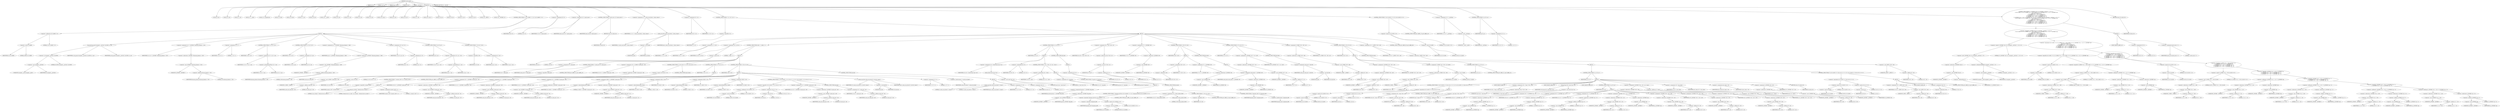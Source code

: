 digraph cache_insert {  
"1000126" [label = "(METHOD,cache_insert)" ]
"1000127" [label = "(PARAM,int a1)" ]
"1000128" [label = "(PARAM,void *cp)" ]
"1000129" [label = "(PARAM,time_t time1)" ]
"1000130" [label = "(PARAM,int a4)" ]
"1000131" [label = "(PARAM,__int16 a5)" ]
"1000132" [label = "(BLOCK,,)" ]
"1000133" [label = "(LOCAL,v9: int)" ]
"1000134" [label = "(LOCAL,v10: int)" ]
"1000135" [label = "(LOCAL,v11: int)" ]
"1000136" [label = "(LOCAL,v12: __int16)" ]
"1000137" [label = "(LOCAL,v14: unsigned int)" ]
"1000138" [label = "(LOCAL,v15: bool)" ]
"1000139" [label = "(LOCAL,v16: bool)" ]
"1000140" [label = "(LOCAL,v17: int)" ]
"1000141" [label = "(LOCAL,v18: int)" ]
"1000142" [label = "(LOCAL,v19: __int16)" ]
"1000143" [label = "(LOCAL,v20: int)" ]
"1000144" [label = "(LOCAL,v21: int)" ]
"1000145" [label = "(LOCAL,v22: int)" ]
"1000146" [label = "(LOCAL,v23: int)" ]
"1000147" [label = "(LOCAL,v24: size_t)" ]
"1000148" [label = "(LOCAL,v25: int)" ]
"1000149" [label = "(LOCAL,v26: int *)" ]
"1000150" [label = "(LOCAL,v27: int)" ]
"1000151" [label = "(LOCAL,v28: char *)" ]
"1000152" [label = "(LOCAL,v29: int)" ]
"1000153" [label = "(LOCAL,v30: int)" ]
"1000154" [label = "(LOCAL,v31: int)" ]
"1000155" [label = "(LOCAL,v32: int)" ]
"1000156" [label = "(LOCAL,v33: _BYTE *)" ]
"1000157" [label = "(LOCAL,v34: _DWORD [ 4 ])" ]
"1000158" [label = "(CONTROL_STRUCTURE,if ( (a5 & 0x980) != 0 ),if ( (a5 & 0x980) != 0 ))" ]
"1000159" [label = "(<operator>.notEquals,(a5 & 0x980) != 0)" ]
"1000160" [label = "(<operator>.and,a5 & 0x980)" ]
"1000161" [label = "(IDENTIFIER,a5,a5 & 0x980)" ]
"1000162" [label = "(LITERAL,0x980,a5 & 0x980)" ]
"1000163" [label = "(LITERAL,0,(a5 & 0x980) != 0)" ]
"1000164" [label = "(BLOCK,,)" ]
"1000165" [label = "(log_query,log_query((unsigned __int16)a5 | 0x10000, a1, cp))" ]
"1000166" [label = "(<operator>.or,(unsigned __int16)a5 | 0x10000)" ]
"1000167" [label = "(<operator>.cast,(unsigned __int16)a5)" ]
"1000168" [label = "(UNKNOWN,unsigned __int16,unsigned __int16)" ]
"1000169" [label = "(IDENTIFIER,a5,(unsigned __int16)a5)" ]
"1000170" [label = "(LITERAL,0x10000,(unsigned __int16)a5 | 0x10000)" ]
"1000171" [label = "(IDENTIFIER,a1,log_query((unsigned __int16)a5 | 0x10000, a1, cp))" ]
"1000172" [label = "(IDENTIFIER,cp,log_query((unsigned __int16)a5 | 0x10000, a1, cp))" ]
"1000173" [label = "(<operator>.assignment,v14 = *(_DWORD *)(dnsmasq_daemon + 252))" ]
"1000174" [label = "(IDENTIFIER,v14,v14 = *(_DWORD *)(dnsmasq_daemon + 252))" ]
"1000175" [label = "(<operator>.indirection,*(_DWORD *)(dnsmasq_daemon + 252))" ]
"1000176" [label = "(<operator>.cast,(_DWORD *)(dnsmasq_daemon + 252))" ]
"1000177" [label = "(UNKNOWN,_DWORD *,_DWORD *)" ]
"1000178" [label = "(<operator>.addition,dnsmasq_daemon + 252)" ]
"1000179" [label = "(IDENTIFIER,dnsmasq_daemon,dnsmasq_daemon + 252)" ]
"1000180" [label = "(LITERAL,252,dnsmasq_daemon + 252)" ]
"1000181" [label = "(<operator>.assignment,v15 = 1)" ]
"1000182" [label = "(IDENTIFIER,v15,v15 = 1)" ]
"1000183" [label = "(LITERAL,1,v15 = 1)" ]
"1000184" [label = "(CONTROL_STRUCTURE,if ( v14 ),if ( v14 ))" ]
"1000185" [label = "(IDENTIFIER,v14,if ( v14 ))" ]
"1000186" [label = "(<operator>.assignment,v15 = v14 >= a4)" ]
"1000187" [label = "(IDENTIFIER,v15,v15 = v14 >= a4)" ]
"1000188" [label = "(<operator>.greaterEqualsThan,v14 >= a4)" ]
"1000189" [label = "(IDENTIFIER,v14,v14 >= a4)" ]
"1000190" [label = "(IDENTIFIER,a4,v14 >= a4)" ]
"1000191" [label = "(CONTROL_STRUCTURE,if ( v15 ),if ( v15 ))" ]
"1000192" [label = "(IDENTIFIER,v15,if ( v15 ))" ]
"1000193" [label = "(<operator>.assignment,v14 = a4)" ]
"1000194" [label = "(IDENTIFIER,v14,v14 = a4)" ]
"1000195" [label = "(IDENTIFIER,a4,v14 = a4)" ]
"1000196" [label = "(<operator>.assignment,a4 = *(_DWORD *)(dnsmasq_daemon + 248))" ]
"1000197" [label = "(IDENTIFIER,a4,a4 = *(_DWORD *)(dnsmasq_daemon + 248))" ]
"1000198" [label = "(<operator>.indirection,*(_DWORD *)(dnsmasq_daemon + 248))" ]
"1000199" [label = "(<operator>.cast,(_DWORD *)(dnsmasq_daemon + 248))" ]
"1000200" [label = "(UNKNOWN,_DWORD *,_DWORD *)" ]
"1000201" [label = "(<operator>.addition,dnsmasq_daemon + 248)" ]
"1000202" [label = "(IDENTIFIER,dnsmasq_daemon,dnsmasq_daemon + 248)" ]
"1000203" [label = "(LITERAL,248,dnsmasq_daemon + 248)" ]
"1000204" [label = "(<operator>.assignment,v16 = a4 != 0)" ]
"1000205" [label = "(IDENTIFIER,v16,v16 = a4 != 0)" ]
"1000206" [label = "(<operator>.notEquals,a4 != 0)" ]
"1000207" [label = "(IDENTIFIER,a4,a4 != 0)" ]
"1000208" [label = "(LITERAL,0,a4 != 0)" ]
"1000209" [label = "(CONTROL_STRUCTURE,if ( a4 ),if ( a4 ))" ]
"1000210" [label = "(IDENTIFIER,a4,if ( a4 ))" ]
"1000211" [label = "(<operator>.assignment,v16 = a4 > v14)" ]
"1000212" [label = "(IDENTIFIER,v16,v16 = a4 > v14)" ]
"1000213" [label = "(<operator>.greaterThan,a4 > v14)" ]
"1000214" [label = "(IDENTIFIER,a4,a4 > v14)" ]
"1000215" [label = "(IDENTIFIER,v14,a4 > v14)" ]
"1000216" [label = "(CONTROL_STRUCTURE,if ( !v16 ),if ( !v16 ))" ]
"1000217" [label = "(<operator>.logicalNot,!v16)" ]
"1000218" [label = "(IDENTIFIER,v16,!v16)" ]
"1000219" [label = "(<operator>.assignment,a4 = v14)" ]
"1000220" [label = "(IDENTIFIER,a4,a4 = v14)" ]
"1000221" [label = "(IDENTIFIER,v14,a4 = v14)" ]
"1000222" [label = "(<operator>.assignment,v9 = 0)" ]
"1000223" [label = "(IDENTIFIER,v9,v9 = 0)" ]
"1000224" [label = "(LITERAL,0,v9 = 0)" ]
"1000225" [label = "(<operator>.assignment,v10 = insert_error)" ]
"1000226" [label = "(IDENTIFIER,v10,v10 = insert_error)" ]
"1000227" [label = "(IDENTIFIER,insert_error,v10 = insert_error)" ]
"1000228" [label = "(CONTROL_STRUCTURE,if ( insert_error ),if ( insert_error ))" ]
"1000229" [label = "(IDENTIFIER,insert_error,if ( insert_error ))" ]
"1000230" [label = "(RETURN,return v9;,return v9;)" ]
"1000231" [label = "(IDENTIFIER,v9,return v9;)" ]
"1000232" [label = "(<operator>.assignment,v11 = cache_scan_free(a1, (int)cp, time1))" ]
"1000233" [label = "(IDENTIFIER,v11,v11 = cache_scan_free(a1, (int)cp, time1))" ]
"1000234" [label = "(cache_scan_free,cache_scan_free(a1, (int)cp, time1))" ]
"1000235" [label = "(IDENTIFIER,a1,cache_scan_free(a1, (int)cp, time1))" ]
"1000236" [label = "(<operator>.cast,(int)cp)" ]
"1000237" [label = "(UNKNOWN,int,int)" ]
"1000238" [label = "(IDENTIFIER,cp,(int)cp)" ]
"1000239" [label = "(IDENTIFIER,time1,cache_scan_free(a1, (int)cp, time1))" ]
"1000240" [label = "(<operator>.assignment,v9 = v11)" ]
"1000241" [label = "(IDENTIFIER,v9,v9 = v11)" ]
"1000242" [label = "(IDENTIFIER,v11,v9 = v11)" ]
"1000243" [label = "(CONTROL_STRUCTURE,if ( !v11 ),if ( !v11 ))" ]
"1000244" [label = "(<operator>.logicalNot,!v11)" ]
"1000245" [label = "(IDENTIFIER,v11,!v11)" ]
"1000246" [label = "(BLOCK,,)" ]
"1000247" [label = "(<operator>.assignment,v17 = v10)" ]
"1000248" [label = "(IDENTIFIER,v17,v17 = v10)" ]
"1000249" [label = "(IDENTIFIER,v10,v17 = v10)" ]
"1000250" [label = "(<operator>.assignment,v18 = a5 & 4)" ]
"1000251" [label = "(IDENTIFIER,v18,v18 = a5 & 4)" ]
"1000252" [label = "(<operator>.and,a5 & 4)" ]
"1000253" [label = "(IDENTIFIER,a5,a5 & 4)" ]
"1000254" [label = "(LITERAL,4,a5 & 4)" ]
"1000255" [label = "(CONTROL_STRUCTURE,while ( 1 ),while ( 1 ))" ]
"1000256" [label = "(LITERAL,1,while ( 1 ))" ]
"1000257" [label = "(BLOCK,,)" ]
"1000258" [label = "(<operator>.assignment,v9 = cache_tail)" ]
"1000259" [label = "(IDENTIFIER,v9,v9 = cache_tail)" ]
"1000260" [label = "(IDENTIFIER,cache_tail,v9 = cache_tail)" ]
"1000261" [label = "(CONTROL_STRUCTURE,if ( !cache_tail ),if ( !cache_tail ))" ]
"1000262" [label = "(<operator>.logicalNot,!cache_tail)" ]
"1000263" [label = "(IDENTIFIER,cache_tail,!cache_tail)" ]
"1000264" [label = "(CONTROL_STRUCTURE,goto LABEL_16;,goto LABEL_16;)" ]
"1000265" [label = "(<operator>.assignment,v19 = *(_WORD *)(cache_tail + 36))" ]
"1000266" [label = "(IDENTIFIER,v19,v19 = *(_WORD *)(cache_tail + 36))" ]
"1000267" [label = "(<operator>.indirection,*(_WORD *)(cache_tail + 36))" ]
"1000268" [label = "(<operator>.cast,(_WORD *)(cache_tail + 36))" ]
"1000269" [label = "(UNKNOWN,_WORD *,_WORD *)" ]
"1000270" [label = "(<operator>.addition,cache_tail + 36)" ]
"1000271" [label = "(IDENTIFIER,cache_tail,cache_tail + 36)" ]
"1000272" [label = "(LITERAL,36,cache_tail + 36)" ]
"1000273" [label = "(CONTROL_STRUCTURE,if ( (v19 & 0xC) == 0 ),if ( (v19 & 0xC) == 0 ))" ]
"1000274" [label = "(<operator>.equals,(v19 & 0xC) == 0)" ]
"1000275" [label = "(<operator>.and,v19 & 0xC)" ]
"1000276" [label = "(IDENTIFIER,v19,v19 & 0xC)" ]
"1000277" [label = "(LITERAL,0xC,v19 & 0xC)" ]
"1000278" [label = "(LITERAL,0,(v19 & 0xC) == 0)" ]
"1000279" [label = "(CONTROL_STRUCTURE,break;,break;)" ]
"1000280" [label = "(CONTROL_STRUCTURE,if ( v17 ),if ( v17 ))" ]
"1000281" [label = "(IDENTIFIER,v17,if ( v17 ))" ]
"1000282" [label = "(BLOCK,,)" ]
"1000283" [label = "(CONTROL_STRUCTURE,if ( !warned_12267 ),if ( !warned_12267 ))" ]
"1000284" [label = "(<operator>.logicalNot,!warned_12267)" ]
"1000285" [label = "(IDENTIFIER,warned_12267,!warned_12267)" ]
"1000286" [label = "(BLOCK,,)" ]
"1000287" [label = "(my_syslog,my_syslog(3, \"Internal error in cache.\"))" ]
"1000288" [label = "(LITERAL,3,my_syslog(3, \"Internal error in cache.\"))" ]
"1000289" [label = "(LITERAL,\"Internal error in cache.\",my_syslog(3, \"Internal error in cache.\"))" ]
"1000290" [label = "(<operator>.assignment,warned_12267 = 1)" ]
"1000291" [label = "(IDENTIFIER,warned_12267,warned_12267 = 1)" ]
"1000292" [label = "(LITERAL,1,warned_12267 = 1)" ]
"1000293" [label = "(CONTROL_STRUCTURE,goto LABEL_16;,goto LABEL_16;)" ]
"1000294" [label = "(CONTROL_STRUCTURE,if ( v18 ),if ( v18 ))" ]
"1000295" [label = "(IDENTIFIER,v18,if ( v18 ))" ]
"1000296" [label = "(BLOCK,,)" ]
"1000297" [label = "(<operator>.assignment,v20 = *(_DWORD *)(cache_tail + 16))" ]
"1000298" [label = "(IDENTIFIER,v20,v20 = *(_DWORD *)(cache_tail + 16))" ]
"1000299" [label = "(<operator>.indirection,*(_DWORD *)(cache_tail + 16))" ]
"1000300" [label = "(<operator>.cast,(_DWORD *)(cache_tail + 16))" ]
"1000301" [label = "(UNKNOWN,_DWORD *,_DWORD *)" ]
"1000302" [label = "(<operator>.addition,cache_tail + 16)" ]
"1000303" [label = "(IDENTIFIER,cache_tail,cache_tail + 16)" ]
"1000304" [label = "(LITERAL,16,cache_tail + 16)" ]
"1000305" [label = "(<operator>.assignment,v21 = *(_DWORD *)(cache_tail + 20))" ]
"1000306" [label = "(IDENTIFIER,v21,v21 = *(_DWORD *)(cache_tail + 20))" ]
"1000307" [label = "(<operator>.indirection,*(_DWORD *)(cache_tail + 20))" ]
"1000308" [label = "(<operator>.cast,(_DWORD *)(cache_tail + 20))" ]
"1000309" [label = "(UNKNOWN,_DWORD *,_DWORD *)" ]
"1000310" [label = "(<operator>.addition,cache_tail + 20)" ]
"1000311" [label = "(IDENTIFIER,cache_tail,cache_tail + 20)" ]
"1000312" [label = "(LITERAL,20,cache_tail + 20)" ]
"1000313" [label = "(<operator>.assignment,v22 = *(_DWORD *)(cache_tail + 24))" ]
"1000314" [label = "(IDENTIFIER,v22,v22 = *(_DWORD *)(cache_tail + 24))" ]
"1000315" [label = "(<operator>.indirection,*(_DWORD *)(cache_tail + 24))" ]
"1000316" [label = "(<operator>.cast,(_DWORD *)(cache_tail + 24))" ]
"1000317" [label = "(UNKNOWN,_DWORD *,_DWORD *)" ]
"1000318" [label = "(<operator>.addition,cache_tail + 24)" ]
"1000319" [label = "(IDENTIFIER,cache_tail,cache_tail + 24)" ]
"1000320" [label = "(LITERAL,24,cache_tail + 24)" ]
"1000321" [label = "(<operator>.assignment,v34[0] = *(_DWORD *)(cache_tail + 12))" ]
"1000322" [label = "(<operator>.indirectIndexAccess,v34[0])" ]
"1000323" [label = "(IDENTIFIER,v34,v34[0] = *(_DWORD *)(cache_tail + 12))" ]
"1000324" [label = "(LITERAL,0,v34[0] = *(_DWORD *)(cache_tail + 12))" ]
"1000325" [label = "(<operator>.indirection,*(_DWORD *)(cache_tail + 12))" ]
"1000326" [label = "(<operator>.cast,(_DWORD *)(cache_tail + 12))" ]
"1000327" [label = "(UNKNOWN,_DWORD *,_DWORD *)" ]
"1000328" [label = "(<operator>.addition,cache_tail + 12)" ]
"1000329" [label = "(IDENTIFIER,cache_tail,cache_tail + 12)" ]
"1000330" [label = "(LITERAL,12,cache_tail + 12)" ]
"1000331" [label = "(<operator>.assignment,v34[1] = v20)" ]
"1000332" [label = "(<operator>.indirectIndexAccess,v34[1])" ]
"1000333" [label = "(IDENTIFIER,v34,v34[1] = v20)" ]
"1000334" [label = "(LITERAL,1,v34[1] = v20)" ]
"1000335" [label = "(IDENTIFIER,v20,v34[1] = v20)" ]
"1000336" [label = "(<operator>.assignment,v34[2] = v21)" ]
"1000337" [label = "(<operator>.indirectIndexAccess,v34[2])" ]
"1000338" [label = "(IDENTIFIER,v34,v34[2] = v21)" ]
"1000339" [label = "(LITERAL,2,v34[2] = v21)" ]
"1000340" [label = "(IDENTIFIER,v21,v34[2] = v21)" ]
"1000341" [label = "(<operator>.assignment,v34[3] = v22)" ]
"1000342" [label = "(<operator>.indirectIndexAccess,v34[3])" ]
"1000343" [label = "(IDENTIFIER,v34,v34[3] = v22)" ]
"1000344" [label = "(LITERAL,3,v34[3] = v22)" ]
"1000345" [label = "(IDENTIFIER,v22,v34[3] = v22)" ]
"1000346" [label = "(CONTROL_STRUCTURE,if ( (v19 & 0x200) != 0 || (v19 & 2) != 0 ),if ( (v19 & 0x200) != 0 || (v19 & 2) != 0 ))" ]
"1000347" [label = "(<operator>.logicalOr,(v19 & 0x200) != 0 || (v19 & 2) != 0)" ]
"1000348" [label = "(<operator>.notEquals,(v19 & 0x200) != 0)" ]
"1000349" [label = "(<operator>.and,v19 & 0x200)" ]
"1000350" [label = "(IDENTIFIER,v19,v19 & 0x200)" ]
"1000351" [label = "(LITERAL,0x200,v19 & 0x200)" ]
"1000352" [label = "(LITERAL,0,(v19 & 0x200) != 0)" ]
"1000353" [label = "(<operator>.notEquals,(v19 & 2) != 0)" ]
"1000354" [label = "(<operator>.and,v19 & 2)" ]
"1000355" [label = "(IDENTIFIER,v19,v19 & 2)" ]
"1000356" [label = "(LITERAL,2,v19 & 2)" ]
"1000357" [label = "(LITERAL,0,(v19 & 2) != 0)" ]
"1000358" [label = "(<operator>.assignment,v23 = *(_DWORD *)(cache_tail + 40))" ]
"1000359" [label = "(IDENTIFIER,v23,v23 = *(_DWORD *)(cache_tail + 40))" ]
"1000360" [label = "(<operator>.indirection,*(_DWORD *)(cache_tail + 40))" ]
"1000361" [label = "(<operator>.cast,(_DWORD *)(cache_tail + 40))" ]
"1000362" [label = "(UNKNOWN,_DWORD *,_DWORD *)" ]
"1000363" [label = "(<operator>.addition,cache_tail + 40)" ]
"1000364" [label = "(IDENTIFIER,cache_tail,cache_tail + 40)" ]
"1000365" [label = "(LITERAL,40,cache_tail + 40)" ]
"1000366" [label = "(CONTROL_STRUCTURE,else,else)" ]
"1000367" [label = "(<operator>.assignment,v23 = cache_tail + 40)" ]
"1000368" [label = "(IDENTIFIER,v23,v23 = cache_tail + 40)" ]
"1000369" [label = "(<operator>.addition,cache_tail + 40)" ]
"1000370" [label = "(IDENTIFIER,cache_tail,cache_tail + 40)" ]
"1000371" [label = "(LITERAL,40,cache_tail + 40)" ]
"1000372" [label = "(cache_scan_free,cache_scan_free(v23, (int)v34, time1))" ]
"1000373" [label = "(IDENTIFIER,v23,cache_scan_free(v23, (int)v34, time1))" ]
"1000374" [label = "(<operator>.cast,(int)v34)" ]
"1000375" [label = "(UNKNOWN,int,int)" ]
"1000376" [label = "(IDENTIFIER,v34,(int)v34)" ]
"1000377" [label = "(IDENTIFIER,time1,cache_scan_free(v23, (int)v34, time1))" ]
"1000378" [label = "(<operator>.assignment,v17 = 1)" ]
"1000379" [label = "(IDENTIFIER,v17,v17 = 1)" ]
"1000380" [label = "(LITERAL,1,v17 = 1)" ]
"1000381" [label = "(<operator>.preIncrement,++cache_live_freed)" ]
"1000382" [label = "(IDENTIFIER,cache_live_freed,++cache_live_freed)" ]
"1000383" [label = "(CONTROL_STRUCTURE,else,else)" ]
"1000384" [label = "(BLOCK,,)" ]
"1000385" [label = "(cache_scan_free,cache_scan_free(0, 0, time1))" ]
"1000386" [label = "(LITERAL,0,cache_scan_free(0, 0, time1))" ]
"1000387" [label = "(LITERAL,0,cache_scan_free(0, 0, time1))" ]
"1000388" [label = "(IDENTIFIER,time1,cache_scan_free(0, 0, time1))" ]
"1000389" [label = "(<operator>.assignment,v17 = 0)" ]
"1000390" [label = "(IDENTIFIER,v17,v17 = 0)" ]
"1000391" [label = "(LITERAL,0,v17 = 0)" ]
"1000392" [label = "(<operator>.assignment,v18 = 1)" ]
"1000393" [label = "(IDENTIFIER,v18,v18 = 1)" ]
"1000394" [label = "(LITERAL,1,v18 = 1)" ]
"1000395" [label = "(CONTROL_STRUCTURE,if ( a1 ),if ( a1 ))" ]
"1000396" [label = "(IDENTIFIER,a1,if ( a1 ))" ]
"1000397" [label = "(BLOCK,,)" ]
"1000398" [label = "(<operator>.assignment,v24 = strlen((const char *)a1))" ]
"1000399" [label = "(IDENTIFIER,v24,v24 = strlen((const char *)a1))" ]
"1000400" [label = "(strlen,strlen((const char *)a1))" ]
"1000401" [label = "(<operator>.cast,(const char *)a1)" ]
"1000402" [label = "(UNKNOWN,const char *,const char *)" ]
"1000403" [label = "(IDENTIFIER,a1,(const char *)a1)" ]
"1000404" [label = "(<operator>.assignment,v25 = 0)" ]
"1000405" [label = "(IDENTIFIER,v25,v25 = 0)" ]
"1000406" [label = "(LITERAL,0,v25 = 0)" ]
"1000407" [label = "(CONTROL_STRUCTURE,if ( v24 > 0x31 ),if ( v24 > 0x31 ))" ]
"1000408" [label = "(<operator>.greaterThan,v24 > 0x31)" ]
"1000409" [label = "(IDENTIFIER,v24,v24 > 0x31)" ]
"1000410" [label = "(LITERAL,0x31,v24 > 0x31)" ]
"1000411" [label = "(BLOCK,,)" ]
"1000412" [label = "(<operator>.assignment,v25 = big_free)" ]
"1000413" [label = "(IDENTIFIER,v25,v25 = big_free)" ]
"1000414" [label = "(IDENTIFIER,big_free,v25 = big_free)" ]
"1000415" [label = "(CONTROL_STRUCTURE,if ( big_free ),if ( big_free ))" ]
"1000416" [label = "(IDENTIFIER,big_free,if ( big_free ))" ]
"1000417" [label = "(BLOCK,,)" ]
"1000418" [label = "(<operator>.assignment,big_free = *(_DWORD *)big_free)" ]
"1000419" [label = "(IDENTIFIER,big_free,big_free = *(_DWORD *)big_free)" ]
"1000420" [label = "(<operator>.indirection,*(_DWORD *)big_free)" ]
"1000421" [label = "(<operator>.cast,(_DWORD *)big_free)" ]
"1000422" [label = "(UNKNOWN,_DWORD *,_DWORD *)" ]
"1000423" [label = "(IDENTIFIER,big_free,(_DWORD *)big_free)" ]
"1000424" [label = "(CONTROL_STRUCTURE,else,else)" ]
"1000425" [label = "(BLOCK,,)" ]
"1000426" [label = "(CONTROL_STRUCTURE,if ( !bignames_left && (a5 & 0x5000) == 0 ),if ( !bignames_left && (a5 & 0x5000) == 0 ))" ]
"1000427" [label = "(<operator>.logicalAnd,!bignames_left && (a5 & 0x5000) == 0)" ]
"1000428" [label = "(<operator>.logicalNot,!bignames_left)" ]
"1000429" [label = "(IDENTIFIER,bignames_left,!bignames_left)" ]
"1000430" [label = "(<operator>.equals,(a5 & 0x5000) == 0)" ]
"1000431" [label = "(<operator>.and,a5 & 0x5000)" ]
"1000432" [label = "(IDENTIFIER,a5,a5 & 0x5000)" ]
"1000433" [label = "(LITERAL,0x5000,a5 & 0x5000)" ]
"1000434" [label = "(LITERAL,0,(a5 & 0x5000) == 0)" ]
"1000435" [label = "(CONTROL_STRUCTURE,goto LABEL_16;,goto LABEL_16;)" ]
"1000436" [label = "(<operator>.assignment,v25 = whine_malloc(1028))" ]
"1000437" [label = "(IDENTIFIER,v25,v25 = whine_malloc(1028))" ]
"1000438" [label = "(whine_malloc,whine_malloc(1028))" ]
"1000439" [label = "(LITERAL,1028,whine_malloc(1028))" ]
"1000440" [label = "(CONTROL_STRUCTURE,if ( !v25 ),if ( !v25 ))" ]
"1000441" [label = "(<operator>.logicalNot,!v25)" ]
"1000442" [label = "(IDENTIFIER,v25,!v25)" ]
"1000443" [label = "(CONTROL_STRUCTURE,goto LABEL_16;,goto LABEL_16;)" ]
"1000444" [label = "(CONTROL_STRUCTURE,if ( bignames_left ),if ( bignames_left ))" ]
"1000445" [label = "(IDENTIFIER,bignames_left,if ( bignames_left ))" ]
"1000446" [label = "(<operator>.preDecrement,--bignames_left)" ]
"1000447" [label = "(IDENTIFIER,bignames_left,--bignames_left)" ]
"1000448" [label = "(CONTROL_STRUCTURE,else,else)" ]
"1000449" [label = "(BLOCK,,)" ]
"1000450" [label = "(<operator>.assignment,v25 = 0)" ]
"1000451" [label = "(IDENTIFIER,v25,v25 = 0)" ]
"1000452" [label = "(LITERAL,0,v25 = 0)" ]
"1000453" [label = "(<operator>.assignment,v26 = *(int **)(v9 + 4))" ]
"1000454" [label = "(IDENTIFIER,v26,v26 = *(int **)(v9 + 4))" ]
"1000455" [label = "(<operator>.indirection,*(int **)(v9 + 4))" ]
"1000456" [label = "(<operator>.cast,(int **)(v9 + 4))" ]
"1000457" [label = "(UNKNOWN,int **,int **)" ]
"1000458" [label = "(<operator>.addition,v9 + 4)" ]
"1000459" [label = "(IDENTIFIER,v9,v9 + 4)" ]
"1000460" [label = "(LITERAL,4,v9 + 4)" ]
"1000461" [label = "(<operator>.assignment,v27 = *(_DWORD *)v9)" ]
"1000462" [label = "(IDENTIFIER,v27,v27 = *(_DWORD *)v9)" ]
"1000463" [label = "(<operator>.indirection,*(_DWORD *)v9)" ]
"1000464" [label = "(<operator>.cast,(_DWORD *)v9)" ]
"1000465" [label = "(UNKNOWN,_DWORD *,_DWORD *)" ]
"1000466" [label = "(IDENTIFIER,v9,(_DWORD *)v9)" ]
"1000467" [label = "(CONTROL_STRUCTURE,if ( v26 ),if ( v26 ))" ]
"1000468" [label = "(IDENTIFIER,v26,if ( v26 ))" ]
"1000469" [label = "(BLOCK,,)" ]
"1000470" [label = "(<operator>.assignment,*v26 = v27)" ]
"1000471" [label = "(<operator>.indirection,*v26)" ]
"1000472" [label = "(IDENTIFIER,v26,*v26 = v27)" ]
"1000473" [label = "(IDENTIFIER,v27,*v26 = v27)" ]
"1000474" [label = "(<operator>.assignment,v27 = *(_DWORD *)v9)" ]
"1000475" [label = "(IDENTIFIER,v27,v27 = *(_DWORD *)v9)" ]
"1000476" [label = "(<operator>.indirection,*(_DWORD *)v9)" ]
"1000477" [label = "(<operator>.cast,(_DWORD *)v9)" ]
"1000478" [label = "(UNKNOWN,_DWORD *,_DWORD *)" ]
"1000479" [label = "(IDENTIFIER,v9,(_DWORD *)v9)" ]
"1000480" [label = "(CONTROL_STRUCTURE,else,else)" ]
"1000481" [label = "(BLOCK,,)" ]
"1000482" [label = "(<operator>.assignment,cache_head = *(_DWORD *)v9)" ]
"1000483" [label = "(IDENTIFIER,cache_head,cache_head = *(_DWORD *)v9)" ]
"1000484" [label = "(<operator>.indirection,*(_DWORD *)v9)" ]
"1000485" [label = "(<operator>.cast,(_DWORD *)v9)" ]
"1000486" [label = "(UNKNOWN,_DWORD *,_DWORD *)" ]
"1000487" [label = "(IDENTIFIER,v9,(_DWORD *)v9)" ]
"1000488" [label = "(CONTROL_STRUCTURE,if ( v27 ),if ( v27 ))" ]
"1000489" [label = "(IDENTIFIER,v27,if ( v27 ))" ]
"1000490" [label = "(<operator>.assignment,*(_DWORD *)(v27 + 4) = v26)" ]
"1000491" [label = "(<operator>.indirection,*(_DWORD *)(v27 + 4))" ]
"1000492" [label = "(<operator>.cast,(_DWORD *)(v27 + 4))" ]
"1000493" [label = "(UNKNOWN,_DWORD *,_DWORD *)" ]
"1000494" [label = "(<operator>.addition,v27 + 4)" ]
"1000495" [label = "(IDENTIFIER,v27,v27 + 4)" ]
"1000496" [label = "(LITERAL,4,v27 + 4)" ]
"1000497" [label = "(IDENTIFIER,v26,*(_DWORD *)(v27 + 4) = v26)" ]
"1000498" [label = "(CONTROL_STRUCTURE,else,else)" ]
"1000499" [label = "(<operator>.assignment,cache_tail = (int)v26)" ]
"1000500" [label = "(IDENTIFIER,cache_tail,cache_tail = (int)v26)" ]
"1000501" [label = "(<operator>.cast,(int)v26)" ]
"1000502" [label = "(UNKNOWN,int,int)" ]
"1000503" [label = "(IDENTIFIER,v26,(int)v26)" ]
"1000504" [label = "(<operator>.assignment,*(_WORD *)(v9 + 36) = a5)" ]
"1000505" [label = "(<operator>.indirection,*(_WORD *)(v9 + 36))" ]
"1000506" [label = "(<operator>.cast,(_WORD *)(v9 + 36))" ]
"1000507" [label = "(UNKNOWN,_WORD *,_WORD *)" ]
"1000508" [label = "(<operator>.addition,v9 + 36)" ]
"1000509" [label = "(IDENTIFIER,v9,v9 + 36)" ]
"1000510" [label = "(LITERAL,36,v9 + 36)" ]
"1000511" [label = "(IDENTIFIER,a5,*(_WORD *)(v9 + 36) = a5)" ]
"1000512" [label = "(CONTROL_STRUCTURE,if ( v25 ),if ( v25 ))" ]
"1000513" [label = "(IDENTIFIER,v25,if ( v25 ))" ]
"1000514" [label = "(BLOCK,,)" ]
"1000515" [label = "(<operator>.assignment,*(_DWORD *)(v9 + 40) = v25)" ]
"1000516" [label = "(<operator>.indirection,*(_DWORD *)(v9 + 40))" ]
"1000517" [label = "(<operator>.cast,(_DWORD *)(v9 + 40))" ]
"1000518" [label = "(UNKNOWN,_DWORD *,_DWORD *)" ]
"1000519" [label = "(<operator>.addition,v9 + 40)" ]
"1000520" [label = "(IDENTIFIER,v9,v9 + 40)" ]
"1000521" [label = "(LITERAL,40,v9 + 40)" ]
"1000522" [label = "(IDENTIFIER,v25,*(_DWORD *)(v9 + 40) = v25)" ]
"1000523" [label = "(<operator>.assignment,*(_WORD *)(v9 + 36) = a5 | 0x200)" ]
"1000524" [label = "(<operator>.indirection,*(_WORD *)(v9 + 36))" ]
"1000525" [label = "(<operator>.cast,(_WORD *)(v9 + 36))" ]
"1000526" [label = "(UNKNOWN,_WORD *,_WORD *)" ]
"1000527" [label = "(<operator>.addition,v9 + 36)" ]
"1000528" [label = "(IDENTIFIER,v9,v9 + 36)" ]
"1000529" [label = "(LITERAL,36,v9 + 36)" ]
"1000530" [label = "(<operator>.or,a5 | 0x200)" ]
"1000531" [label = "(IDENTIFIER,a5,a5 | 0x200)" ]
"1000532" [label = "(LITERAL,0x200,a5 | 0x200)" ]
"1000533" [label = "(CONTROL_STRUCTURE,if ( a1 ),if ( a1 ))" ]
"1000534" [label = "(IDENTIFIER,a1,if ( a1 ))" ]
"1000535" [label = "(CONTROL_STRUCTURE,goto LABEL_52;,goto LABEL_52;)" ]
"1000536" [label = "(CONTROL_STRUCTURE,else,else)" ]
"1000537" [label = "(BLOCK,,)" ]
"1000538" [label = "(CONTROL_STRUCTURE,if ( a1 ),if ( a1 ))" ]
"1000539" [label = "(IDENTIFIER,a1,if ( a1 ))" ]
"1000540" [label = "(BLOCK,,)" ]
"1000541" [label = "(CONTROL_STRUCTURE,if ( (a5 & 0x200) == 0 && (a5 & 2) == 0 ),if ( (a5 & 0x200) == 0 && (a5 & 2) == 0 ))" ]
"1000542" [label = "(<operator>.logicalAnd,(a5 & 0x200) == 0 && (a5 & 2) == 0)" ]
"1000543" [label = "(<operator>.equals,(a5 & 0x200) == 0)" ]
"1000544" [label = "(<operator>.and,a5 & 0x200)" ]
"1000545" [label = "(IDENTIFIER,a5,a5 & 0x200)" ]
"1000546" [label = "(LITERAL,0x200,a5 & 0x200)" ]
"1000547" [label = "(LITERAL,0,(a5 & 0x200) == 0)" ]
"1000548" [label = "(<operator>.equals,(a5 & 2) == 0)" ]
"1000549" [label = "(<operator>.and,a5 & 2)" ]
"1000550" [label = "(IDENTIFIER,a5,a5 & 2)" ]
"1000551" [label = "(LITERAL,2,a5 & 2)" ]
"1000552" [label = "(LITERAL,0,(a5 & 2) == 0)" ]
"1000553" [label = "(BLOCK,,)" ]
"1000554" [label = "(<operator>.assignment,v28 = (char *)(v9 + 40))" ]
"1000555" [label = "(IDENTIFIER,v28,v28 = (char *)(v9 + 40))" ]
"1000556" [label = "(<operator>.cast,(char *)(v9 + 40))" ]
"1000557" [label = "(UNKNOWN,char *,char *)" ]
"1000558" [label = "(<operator>.addition,v9 + 40)" ]
"1000559" [label = "(IDENTIFIER,v9,v9 + 40)" ]
"1000560" [label = "(LITERAL,40,v9 + 40)" ]
"1000561" [label = "(CONTROL_STRUCTURE,goto LABEL_53;,goto LABEL_53;)" ]
"1000562" [label = "(JUMP_TARGET,LABEL_52)" ]
"1000563" [label = "(<operator>.assignment,v28 = *(char **)(v9 + 40))" ]
"1000564" [label = "(IDENTIFIER,v28,v28 = *(char **)(v9 + 40))" ]
"1000565" [label = "(<operator>.indirection,*(char **)(v9 + 40))" ]
"1000566" [label = "(<operator>.cast,(char **)(v9 + 40))" ]
"1000567" [label = "(UNKNOWN,char **,char **)" ]
"1000568" [label = "(<operator>.addition,v9 + 40)" ]
"1000569" [label = "(IDENTIFIER,v9,v9 + 40)" ]
"1000570" [label = "(LITERAL,40,v9 + 40)" ]
"1000571" [label = "(JUMP_TARGET,LABEL_53)" ]
"1000572" [label = "(strcpy,strcpy(v28, (const char *)a1))" ]
"1000573" [label = "(IDENTIFIER,v28,strcpy(v28, (const char *)a1))" ]
"1000574" [label = "(<operator>.cast,(const char *)a1)" ]
"1000575" [label = "(UNKNOWN,const char *,const char *)" ]
"1000576" [label = "(IDENTIFIER,a1,(const char *)a1)" ]
"1000577" [label = "(JUMP_TARGET,LABEL_54)" ]
"1000578" [label = "(CONTROL_STRUCTURE,if ( cp ),if ( cp ))" ]
"1000579" [label = "(IDENTIFIER,cp,if ( cp ))" ]
"1000580" [label = "(BLOCK,,)" ]
"1000581" [label = "(<operator>.assignment,v29 = *((_DWORD *)cp + 1))" ]
"1000582" [label = "(IDENTIFIER,v29,v29 = *((_DWORD *)cp + 1))" ]
"1000583" [label = "(<operator>.indirection,*((_DWORD *)cp + 1))" ]
"1000584" [label = "(<operator>.addition,(_DWORD *)cp + 1)" ]
"1000585" [label = "(<operator>.cast,(_DWORD *)cp)" ]
"1000586" [label = "(UNKNOWN,_DWORD *,_DWORD *)" ]
"1000587" [label = "(IDENTIFIER,cp,(_DWORD *)cp)" ]
"1000588" [label = "(LITERAL,1,(_DWORD *)cp + 1)" ]
"1000589" [label = "(<operator>.assignment,v30 = *((_DWORD *)cp + 2))" ]
"1000590" [label = "(IDENTIFIER,v30,v30 = *((_DWORD *)cp + 2))" ]
"1000591" [label = "(<operator>.indirection,*((_DWORD *)cp + 2))" ]
"1000592" [label = "(<operator>.addition,(_DWORD *)cp + 2)" ]
"1000593" [label = "(<operator>.cast,(_DWORD *)cp)" ]
"1000594" [label = "(UNKNOWN,_DWORD *,_DWORD *)" ]
"1000595" [label = "(IDENTIFIER,cp,(_DWORD *)cp)" ]
"1000596" [label = "(LITERAL,2,(_DWORD *)cp + 2)" ]
"1000597" [label = "(<operator>.assignment,v31 = *((_DWORD *)cp + 3))" ]
"1000598" [label = "(IDENTIFIER,v31,v31 = *((_DWORD *)cp + 3))" ]
"1000599" [label = "(<operator>.indirection,*((_DWORD *)cp + 3))" ]
"1000600" [label = "(<operator>.addition,(_DWORD *)cp + 3)" ]
"1000601" [label = "(<operator>.cast,(_DWORD *)cp)" ]
"1000602" [label = "(UNKNOWN,_DWORD *,_DWORD *)" ]
"1000603" [label = "(IDENTIFIER,cp,(_DWORD *)cp)" ]
"1000604" [label = "(LITERAL,3,(_DWORD *)cp + 3)" ]
"1000605" [label = "(<operator>.assignment,*(_DWORD *)(v9 + 12) = *(_DWORD *)cp)" ]
"1000606" [label = "(<operator>.indirection,*(_DWORD *)(v9 + 12))" ]
"1000607" [label = "(<operator>.cast,(_DWORD *)(v9 + 12))" ]
"1000608" [label = "(UNKNOWN,_DWORD *,_DWORD *)" ]
"1000609" [label = "(<operator>.addition,v9 + 12)" ]
"1000610" [label = "(IDENTIFIER,v9,v9 + 12)" ]
"1000611" [label = "(LITERAL,12,v9 + 12)" ]
"1000612" [label = "(<operator>.indirection,*(_DWORD *)cp)" ]
"1000613" [label = "(<operator>.cast,(_DWORD *)cp)" ]
"1000614" [label = "(UNKNOWN,_DWORD *,_DWORD *)" ]
"1000615" [label = "(IDENTIFIER,cp,(_DWORD *)cp)" ]
"1000616" [label = "(<operator>.assignment,*(_DWORD *)(v9 + 16) = v29)" ]
"1000617" [label = "(<operator>.indirection,*(_DWORD *)(v9 + 16))" ]
"1000618" [label = "(<operator>.cast,(_DWORD *)(v9 + 16))" ]
"1000619" [label = "(UNKNOWN,_DWORD *,_DWORD *)" ]
"1000620" [label = "(<operator>.addition,v9 + 16)" ]
"1000621" [label = "(IDENTIFIER,v9,v9 + 16)" ]
"1000622" [label = "(LITERAL,16,v9 + 16)" ]
"1000623" [label = "(IDENTIFIER,v29,*(_DWORD *)(v9 + 16) = v29)" ]
"1000624" [label = "(<operator>.assignment,*(_DWORD *)(v9 + 20) = v30)" ]
"1000625" [label = "(<operator>.indirection,*(_DWORD *)(v9 + 20))" ]
"1000626" [label = "(<operator>.cast,(_DWORD *)(v9 + 20))" ]
"1000627" [label = "(UNKNOWN,_DWORD *,_DWORD *)" ]
"1000628" [label = "(<operator>.addition,v9 + 20)" ]
"1000629" [label = "(IDENTIFIER,v9,v9 + 20)" ]
"1000630" [label = "(LITERAL,20,v9 + 20)" ]
"1000631" [label = "(IDENTIFIER,v30,*(_DWORD *)(v9 + 20) = v30)" ]
"1000632" [label = "(<operator>.assignment,*(_DWORD *)(v9 + 24) = v31)" ]
"1000633" [label = "(<operator>.indirection,*(_DWORD *)(v9 + 24))" ]
"1000634" [label = "(<operator>.cast,(_DWORD *)(v9 + 24))" ]
"1000635" [label = "(UNKNOWN,_DWORD *,_DWORD *)" ]
"1000636" [label = "(<operator>.addition,v9 + 24)" ]
"1000637" [label = "(IDENTIFIER,v9,v9 + 24)" ]
"1000638" [label = "(LITERAL,24,v9 + 24)" ]
"1000639" [label = "(IDENTIFIER,v31,*(_DWORD *)(v9 + 24) = v31)" ]
"1000640" [label = "(<operator>.assignment,*(_DWORD *)(v9 + 28) = a4 + time1)" ]
"1000641" [label = "(<operator>.indirection,*(_DWORD *)(v9 + 28))" ]
"1000642" [label = "(<operator>.cast,(_DWORD *)(v9 + 28))" ]
"1000643" [label = "(UNKNOWN,_DWORD *,_DWORD *)" ]
"1000644" [label = "(<operator>.addition,v9 + 28)" ]
"1000645" [label = "(IDENTIFIER,v9,v9 + 28)" ]
"1000646" [label = "(LITERAL,28,v9 + 28)" ]
"1000647" [label = "(<operator>.addition,a4 + time1)" ]
"1000648" [label = "(IDENTIFIER,a4,a4 + time1)" ]
"1000649" [label = "(IDENTIFIER,time1,a4 + time1)" ]
"1000650" [label = "(<operator>.assignment,v32 = new_chain)" ]
"1000651" [label = "(IDENTIFIER,v32,v32 = new_chain)" ]
"1000652" [label = "(IDENTIFIER,new_chain,v32 = new_chain)" ]
"1000653" [label = "(<operator>.assignment,new_chain = v9)" ]
"1000654" [label = "(IDENTIFIER,new_chain,new_chain = v9)" ]
"1000655" [label = "(IDENTIFIER,v9,new_chain = v9)" ]
"1000656" [label = "(<operator>.assignment,*(_DWORD *)v9 = v32)" ]
"1000657" [label = "(<operator>.indirection,*(_DWORD *)v9)" ]
"1000658" [label = "(<operator>.cast,(_DWORD *)v9)" ]
"1000659" [label = "(UNKNOWN,_DWORD *,_DWORD *)" ]
"1000660" [label = "(IDENTIFIER,v9,(_DWORD *)v9)" ]
"1000661" [label = "(IDENTIFIER,v32,*(_DWORD *)v9 = v32)" ]
"1000662" [label = "(RETURN,return v9;,return v9;)" ]
"1000663" [label = "(IDENTIFIER,v9,return v9;)" ]
"1000664" [label = "(CONTROL_STRUCTURE,if ( (a5 & 0x200) == 0 && (a5 & 2) == 0 ),if ( (a5 & 0x200) == 0 && (a5 & 2) == 0 ))" ]
"1000665" [label = "(<operator>.logicalAnd,(a5 & 0x200) == 0 && (a5 & 2) == 0)" ]
"1000666" [label = "(<operator>.equals,(a5 & 0x200) == 0)" ]
"1000667" [label = "(<operator>.and,a5 & 0x200)" ]
"1000668" [label = "(IDENTIFIER,a5,a5 & 0x200)" ]
"1000669" [label = "(LITERAL,0x200,a5 & 0x200)" ]
"1000670" [label = "(LITERAL,0,(a5 & 0x200) == 0)" ]
"1000671" [label = "(<operator>.equals,(a5 & 2) == 0)" ]
"1000672" [label = "(<operator>.and,a5 & 2)" ]
"1000673" [label = "(IDENTIFIER,a5,a5 & 2)" ]
"1000674" [label = "(LITERAL,2,a5 & 2)" ]
"1000675" [label = "(LITERAL,0,(a5 & 2) == 0)" ]
"1000676" [label = "(BLOCK,,)" ]
"1000677" [label = "(<operator>.assignment,v33 = (_BYTE *)(v9 + 40))" ]
"1000678" [label = "(IDENTIFIER,v33,v33 = (_BYTE *)(v9 + 40))" ]
"1000679" [label = "(<operator>.cast,(_BYTE *)(v9 + 40))" ]
"1000680" [label = "(UNKNOWN,_BYTE *,_BYTE *)" ]
"1000681" [label = "(<operator>.addition,v9 + 40)" ]
"1000682" [label = "(IDENTIFIER,v9,v9 + 40)" ]
"1000683" [label = "(LITERAL,40,v9 + 40)" ]
"1000684" [label = "(JUMP_TARGET,LABEL_69)" ]
"1000685" [label = "(<operator>.assignment,*v33 = 0)" ]
"1000686" [label = "(<operator>.indirection,*v33)" ]
"1000687" [label = "(IDENTIFIER,v33,*v33 = 0)" ]
"1000688" [label = "(LITERAL,0,*v33 = 0)" ]
"1000689" [label = "(CONTROL_STRUCTURE,goto LABEL_54;,goto LABEL_54;)" ]
"1000690" [label = "(<operator>.assignment,v33 = *(_BYTE **)(v9 + 40))" ]
"1000691" [label = "(IDENTIFIER,v33,v33 = *(_BYTE **)(v9 + 40))" ]
"1000692" [label = "(<operator>.indirection,*(_BYTE **)(v9 + 40))" ]
"1000693" [label = "(<operator>.cast,(_BYTE **)(v9 + 40))" ]
"1000694" [label = "(UNKNOWN,_BYTE **,_BYTE **)" ]
"1000695" [label = "(<operator>.addition,v9 + 40)" ]
"1000696" [label = "(IDENTIFIER,v9,v9 + 40)" ]
"1000697" [label = "(LITERAL,40,v9 + 40)" ]
"1000698" [label = "(CONTROL_STRUCTURE,goto LABEL_69;,goto LABEL_69;)" ]
"1000699" [label = "(CONTROL_STRUCTURE,if ( (a5 & 0x180) == 0 ),if ( (a5 & 0x180) == 0 ))" ]
"1000700" [label = "(<operator>.equals,(a5 & 0x180) == 0)" ]
"1000701" [label = "(<operator>.and,a5 & 0x180)" ]
"1000702" [label = "(IDENTIFIER,a5,a5 & 0x180)" ]
"1000703" [label = "(LITERAL,0x180,a5 & 0x180)" ]
"1000704" [label = "(LITERAL,0,(a5 & 0x180) == 0)" ]
"1000705" [label = "(CONTROL_STRUCTURE,goto LABEL_16;,goto LABEL_16;)" ]
"1000706" [label = "(<operator>.assignment,v12 = (__int16)cp)" ]
"1000707" [label = "(IDENTIFIER,v12,v12 = (__int16)cp)" ]
"1000708" [label = "(<operator>.cast,(__int16)cp)" ]
"1000709" [label = "(UNKNOWN,__int16,__int16)" ]
"1000710" [label = "(IDENTIFIER,cp,(__int16)cp)" ]
"1000711" [label = "(CONTROL_STRUCTURE,if ( cp ),if ( cp ))" ]
"1000712" [label = "(IDENTIFIER,cp,if ( cp ))" ]
"1000713" [label = "(<operator>.assignment,v12 = 1)" ]
"1000714" [label = "(IDENTIFIER,v12,v12 = 1)" ]
"1000715" [label = "(LITERAL,1,v12 = 1)" ]
"1000716" [label = "(CONTROL_STRUCTURE,if ( (*(_DWORD *)&v12 & ((unsigned __int16)a5 >> 3)) == 0\n    || ((a5 & 0x80) == 0 || (*(_WORD *)(v11 + 36) & 0x80) == 0 || *(_DWORD *)(v11 + 12) != *(_DWORD *)cp)\n    && ((a5 & 0x100) == 0\n     || (*(_WORD *)(v11 + 36) & 0x100) == 0\n     || *(_DWORD *)(v11 + 12) != *(_DWORD *)cp\n     || *(_DWORD *)(v11 + 16) != *((_DWORD *)cp + 1)\n     || *(_DWORD *)(v11 + 20) != *((_DWORD *)cp + 2)\n     || *(_DWORD *)(v11 + 24) != *((_DWORD *)cp + 3)) ),if ( (*(_DWORD *)&v12 & ((unsigned __int16)a5 >> 3)) == 0\n    || ((a5 & 0x80) == 0 || (*(_WORD *)(v11 + 36) & 0x80) == 0 || *(_DWORD *)(v11 + 12) != *(_DWORD *)cp)\n    && ((a5 & 0x100) == 0\n     || (*(_WORD *)(v11 + 36) & 0x100) == 0\n     || *(_DWORD *)(v11 + 12) != *(_DWORD *)cp\n     || *(_DWORD *)(v11 + 16) != *((_DWORD *)cp + 1)\n     || *(_DWORD *)(v11 + 20) != *((_DWORD *)cp + 2)\n     || *(_DWORD *)(v11 + 24) != *((_DWORD *)cp + 3)) ))" ]
"1000717" [label = "(<operator>.logicalOr,(*(_DWORD *)&v12 & ((unsigned __int16)a5 >> 3)) == 0\n    || ((a5 & 0x80) == 0 || (*(_WORD *)(v11 + 36) & 0x80) == 0 || *(_DWORD *)(v11 + 12) != *(_DWORD *)cp)\n    && ((a5 & 0x100) == 0\n     || (*(_WORD *)(v11 + 36) & 0x100) == 0\n     || *(_DWORD *)(v11 + 12) != *(_DWORD *)cp\n     || *(_DWORD *)(v11 + 16) != *((_DWORD *)cp + 1)\n     || *(_DWORD *)(v11 + 20) != *((_DWORD *)cp + 2)\n     || *(_DWORD *)(v11 + 24) != *((_DWORD *)cp + 3)))" ]
"1000718" [label = "(<operator>.equals,(*(_DWORD *)&v12 & ((unsigned __int16)a5 >> 3)) == 0)" ]
"1000719" [label = "(<operator>.and,*(_DWORD *)&v12 & ((unsigned __int16)a5 >> 3))" ]
"1000720" [label = "(<operator>.indirection,*(_DWORD *)&v12)" ]
"1000721" [label = "(<operator>.cast,(_DWORD *)&v12)" ]
"1000722" [label = "(UNKNOWN,_DWORD *,_DWORD *)" ]
"1000723" [label = "(<operator>.addressOf,&v12)" ]
"1000724" [label = "(IDENTIFIER,v12,(_DWORD *)&v12)" ]
"1000725" [label = "(<operator>.arithmeticShiftRight,(unsigned __int16)a5 >> 3)" ]
"1000726" [label = "(<operator>.cast,(unsigned __int16)a5)" ]
"1000727" [label = "(UNKNOWN,unsigned __int16,unsigned __int16)" ]
"1000728" [label = "(IDENTIFIER,a5,(unsigned __int16)a5)" ]
"1000729" [label = "(LITERAL,3,(unsigned __int16)a5 >> 3)" ]
"1000730" [label = "(LITERAL,0,(*(_DWORD *)&v12 & ((unsigned __int16)a5 >> 3)) == 0)" ]
"1000731" [label = "(<operator>.logicalAnd,((a5 & 0x80) == 0 || (*(_WORD *)(v11 + 36) & 0x80) == 0 || *(_DWORD *)(v11 + 12) != *(_DWORD *)cp)\n    && ((a5 & 0x100) == 0\n     || (*(_WORD *)(v11 + 36) & 0x100) == 0\n     || *(_DWORD *)(v11 + 12) != *(_DWORD *)cp\n     || *(_DWORD *)(v11 + 16) != *((_DWORD *)cp + 1)\n     || *(_DWORD *)(v11 + 20) != *((_DWORD *)cp + 2)\n     || *(_DWORD *)(v11 + 24) != *((_DWORD *)cp + 3)))" ]
"1000732" [label = "(<operator>.logicalOr,(a5 & 0x80) == 0 || (*(_WORD *)(v11 + 36) & 0x80) == 0 || *(_DWORD *)(v11 + 12) != *(_DWORD *)cp)" ]
"1000733" [label = "(<operator>.equals,(a5 & 0x80) == 0)" ]
"1000734" [label = "(<operator>.and,a5 & 0x80)" ]
"1000735" [label = "(IDENTIFIER,a5,a5 & 0x80)" ]
"1000736" [label = "(LITERAL,0x80,a5 & 0x80)" ]
"1000737" [label = "(LITERAL,0,(a5 & 0x80) == 0)" ]
"1000738" [label = "(<operator>.logicalOr,(*(_WORD *)(v11 + 36) & 0x80) == 0 || *(_DWORD *)(v11 + 12) != *(_DWORD *)cp)" ]
"1000739" [label = "(<operator>.equals,(*(_WORD *)(v11 + 36) & 0x80) == 0)" ]
"1000740" [label = "(<operator>.and,*(_WORD *)(v11 + 36) & 0x80)" ]
"1000741" [label = "(<operator>.indirection,*(_WORD *)(v11 + 36))" ]
"1000742" [label = "(<operator>.cast,(_WORD *)(v11 + 36))" ]
"1000743" [label = "(UNKNOWN,_WORD *,_WORD *)" ]
"1000744" [label = "(<operator>.addition,v11 + 36)" ]
"1000745" [label = "(IDENTIFIER,v11,v11 + 36)" ]
"1000746" [label = "(LITERAL,36,v11 + 36)" ]
"1000747" [label = "(LITERAL,0x80,*(_WORD *)(v11 + 36) & 0x80)" ]
"1000748" [label = "(LITERAL,0,(*(_WORD *)(v11 + 36) & 0x80) == 0)" ]
"1000749" [label = "(<operator>.notEquals,*(_DWORD *)(v11 + 12) != *(_DWORD *)cp)" ]
"1000750" [label = "(<operator>.indirection,*(_DWORD *)(v11 + 12))" ]
"1000751" [label = "(<operator>.cast,(_DWORD *)(v11 + 12))" ]
"1000752" [label = "(UNKNOWN,_DWORD *,_DWORD *)" ]
"1000753" [label = "(<operator>.addition,v11 + 12)" ]
"1000754" [label = "(IDENTIFIER,v11,v11 + 12)" ]
"1000755" [label = "(LITERAL,12,v11 + 12)" ]
"1000756" [label = "(<operator>.indirection,*(_DWORD *)cp)" ]
"1000757" [label = "(<operator>.cast,(_DWORD *)cp)" ]
"1000758" [label = "(UNKNOWN,_DWORD *,_DWORD *)" ]
"1000759" [label = "(IDENTIFIER,cp,(_DWORD *)cp)" ]
"1000760" [label = "(<operator>.logicalOr,(a5 & 0x100) == 0\n     || (*(_WORD *)(v11 + 36) & 0x100) == 0\n     || *(_DWORD *)(v11 + 12) != *(_DWORD *)cp\n     || *(_DWORD *)(v11 + 16) != *((_DWORD *)cp + 1)\n     || *(_DWORD *)(v11 + 20) != *((_DWORD *)cp + 2)\n     || *(_DWORD *)(v11 + 24) != *((_DWORD *)cp + 3))" ]
"1000761" [label = "(<operator>.equals,(a5 & 0x100) == 0)" ]
"1000762" [label = "(<operator>.and,a5 & 0x100)" ]
"1000763" [label = "(IDENTIFIER,a5,a5 & 0x100)" ]
"1000764" [label = "(LITERAL,0x100,a5 & 0x100)" ]
"1000765" [label = "(LITERAL,0,(a5 & 0x100) == 0)" ]
"1000766" [label = "(<operator>.logicalOr,(*(_WORD *)(v11 + 36) & 0x100) == 0\n     || *(_DWORD *)(v11 + 12) != *(_DWORD *)cp\n     || *(_DWORD *)(v11 + 16) != *((_DWORD *)cp + 1)\n     || *(_DWORD *)(v11 + 20) != *((_DWORD *)cp + 2)\n     || *(_DWORD *)(v11 + 24) != *((_DWORD *)cp + 3))" ]
"1000767" [label = "(<operator>.equals,(*(_WORD *)(v11 + 36) & 0x100) == 0)" ]
"1000768" [label = "(<operator>.and,*(_WORD *)(v11 + 36) & 0x100)" ]
"1000769" [label = "(<operator>.indirection,*(_WORD *)(v11 + 36))" ]
"1000770" [label = "(<operator>.cast,(_WORD *)(v11 + 36))" ]
"1000771" [label = "(UNKNOWN,_WORD *,_WORD *)" ]
"1000772" [label = "(<operator>.addition,v11 + 36)" ]
"1000773" [label = "(IDENTIFIER,v11,v11 + 36)" ]
"1000774" [label = "(LITERAL,36,v11 + 36)" ]
"1000775" [label = "(LITERAL,0x100,*(_WORD *)(v11 + 36) & 0x100)" ]
"1000776" [label = "(LITERAL,0,(*(_WORD *)(v11 + 36) & 0x100) == 0)" ]
"1000777" [label = "(<operator>.logicalOr,*(_DWORD *)(v11 + 12) != *(_DWORD *)cp\n     || *(_DWORD *)(v11 + 16) != *((_DWORD *)cp + 1)\n     || *(_DWORD *)(v11 + 20) != *((_DWORD *)cp + 2)\n     || *(_DWORD *)(v11 + 24) != *((_DWORD *)cp + 3))" ]
"1000778" [label = "(<operator>.notEquals,*(_DWORD *)(v11 + 12) != *(_DWORD *)cp)" ]
"1000779" [label = "(<operator>.indirection,*(_DWORD *)(v11 + 12))" ]
"1000780" [label = "(<operator>.cast,(_DWORD *)(v11 + 12))" ]
"1000781" [label = "(UNKNOWN,_DWORD *,_DWORD *)" ]
"1000782" [label = "(<operator>.addition,v11 + 12)" ]
"1000783" [label = "(IDENTIFIER,v11,v11 + 12)" ]
"1000784" [label = "(LITERAL,12,v11 + 12)" ]
"1000785" [label = "(<operator>.indirection,*(_DWORD *)cp)" ]
"1000786" [label = "(<operator>.cast,(_DWORD *)cp)" ]
"1000787" [label = "(UNKNOWN,_DWORD *,_DWORD *)" ]
"1000788" [label = "(IDENTIFIER,cp,(_DWORD *)cp)" ]
"1000789" [label = "(<operator>.logicalOr,*(_DWORD *)(v11 + 16) != *((_DWORD *)cp + 1)\n     || *(_DWORD *)(v11 + 20) != *((_DWORD *)cp + 2)\n     || *(_DWORD *)(v11 + 24) != *((_DWORD *)cp + 3))" ]
"1000790" [label = "(<operator>.notEquals,*(_DWORD *)(v11 + 16) != *((_DWORD *)cp + 1))" ]
"1000791" [label = "(<operator>.indirection,*(_DWORD *)(v11 + 16))" ]
"1000792" [label = "(<operator>.cast,(_DWORD *)(v11 + 16))" ]
"1000793" [label = "(UNKNOWN,_DWORD *,_DWORD *)" ]
"1000794" [label = "(<operator>.addition,v11 + 16)" ]
"1000795" [label = "(IDENTIFIER,v11,v11 + 16)" ]
"1000796" [label = "(LITERAL,16,v11 + 16)" ]
"1000797" [label = "(<operator>.indirection,*((_DWORD *)cp + 1))" ]
"1000798" [label = "(<operator>.addition,(_DWORD *)cp + 1)" ]
"1000799" [label = "(<operator>.cast,(_DWORD *)cp)" ]
"1000800" [label = "(UNKNOWN,_DWORD *,_DWORD *)" ]
"1000801" [label = "(IDENTIFIER,cp,(_DWORD *)cp)" ]
"1000802" [label = "(LITERAL,1,(_DWORD *)cp + 1)" ]
"1000803" [label = "(<operator>.logicalOr,*(_DWORD *)(v11 + 20) != *((_DWORD *)cp + 2)\n     || *(_DWORD *)(v11 + 24) != *((_DWORD *)cp + 3))" ]
"1000804" [label = "(<operator>.notEquals,*(_DWORD *)(v11 + 20) != *((_DWORD *)cp + 2))" ]
"1000805" [label = "(<operator>.indirection,*(_DWORD *)(v11 + 20))" ]
"1000806" [label = "(<operator>.cast,(_DWORD *)(v11 + 20))" ]
"1000807" [label = "(UNKNOWN,_DWORD *,_DWORD *)" ]
"1000808" [label = "(<operator>.addition,v11 + 20)" ]
"1000809" [label = "(IDENTIFIER,v11,v11 + 20)" ]
"1000810" [label = "(LITERAL,20,v11 + 20)" ]
"1000811" [label = "(<operator>.indirection,*((_DWORD *)cp + 2))" ]
"1000812" [label = "(<operator>.addition,(_DWORD *)cp + 2)" ]
"1000813" [label = "(<operator>.cast,(_DWORD *)cp)" ]
"1000814" [label = "(UNKNOWN,_DWORD *,_DWORD *)" ]
"1000815" [label = "(IDENTIFIER,cp,(_DWORD *)cp)" ]
"1000816" [label = "(LITERAL,2,(_DWORD *)cp + 2)" ]
"1000817" [label = "(<operator>.notEquals,*(_DWORD *)(v11 + 24) != *((_DWORD *)cp + 3))" ]
"1000818" [label = "(<operator>.indirection,*(_DWORD *)(v11 + 24))" ]
"1000819" [label = "(<operator>.cast,(_DWORD *)(v11 + 24))" ]
"1000820" [label = "(UNKNOWN,_DWORD *,_DWORD *)" ]
"1000821" [label = "(<operator>.addition,v11 + 24)" ]
"1000822" [label = "(IDENTIFIER,v11,v11 + 24)" ]
"1000823" [label = "(LITERAL,24,v11 + 24)" ]
"1000824" [label = "(<operator>.indirection,*((_DWORD *)cp + 3))" ]
"1000825" [label = "(<operator>.addition,(_DWORD *)cp + 3)" ]
"1000826" [label = "(<operator>.cast,(_DWORD *)cp)" ]
"1000827" [label = "(UNKNOWN,_DWORD *,_DWORD *)" ]
"1000828" [label = "(IDENTIFIER,cp,(_DWORD *)cp)" ]
"1000829" [label = "(LITERAL,3,(_DWORD *)cp + 3)" ]
"1000830" [label = "(BLOCK,,)" ]
"1000831" [label = "(JUMP_TARGET,LABEL_16)" ]
"1000832" [label = "(<operator>.assignment,v9 = 0)" ]
"1000833" [label = "(IDENTIFIER,v9,v9 = 0)" ]
"1000834" [label = "(LITERAL,0,v9 = 0)" ]
"1000835" [label = "(<operator>.assignment,insert_error = 1)" ]
"1000836" [label = "(IDENTIFIER,insert_error,insert_error = 1)" ]
"1000837" [label = "(LITERAL,1,insert_error = 1)" ]
"1000838" [label = "(RETURN,return v9;,return v9;)" ]
"1000839" [label = "(IDENTIFIER,v9,return v9;)" ]
"1000840" [label = "(METHOD_RETURN,int __fastcall)" ]
  "1000126" -> "1000127" 
  "1000126" -> "1000128" 
  "1000126" -> "1000129" 
  "1000126" -> "1000130" 
  "1000126" -> "1000131" 
  "1000126" -> "1000132" 
  "1000126" -> "1000840" 
  "1000132" -> "1000133" 
  "1000132" -> "1000134" 
  "1000132" -> "1000135" 
  "1000132" -> "1000136" 
  "1000132" -> "1000137" 
  "1000132" -> "1000138" 
  "1000132" -> "1000139" 
  "1000132" -> "1000140" 
  "1000132" -> "1000141" 
  "1000132" -> "1000142" 
  "1000132" -> "1000143" 
  "1000132" -> "1000144" 
  "1000132" -> "1000145" 
  "1000132" -> "1000146" 
  "1000132" -> "1000147" 
  "1000132" -> "1000148" 
  "1000132" -> "1000149" 
  "1000132" -> "1000150" 
  "1000132" -> "1000151" 
  "1000132" -> "1000152" 
  "1000132" -> "1000153" 
  "1000132" -> "1000154" 
  "1000132" -> "1000155" 
  "1000132" -> "1000156" 
  "1000132" -> "1000157" 
  "1000132" -> "1000158" 
  "1000132" -> "1000222" 
  "1000132" -> "1000225" 
  "1000132" -> "1000228" 
  "1000132" -> "1000232" 
  "1000132" -> "1000240" 
  "1000132" -> "1000243" 
  "1000132" -> "1000699" 
  "1000132" -> "1000706" 
  "1000132" -> "1000711" 
  "1000132" -> "1000716" 
  "1000132" -> "1000838" 
  "1000158" -> "1000159" 
  "1000158" -> "1000164" 
  "1000159" -> "1000160" 
  "1000159" -> "1000163" 
  "1000160" -> "1000161" 
  "1000160" -> "1000162" 
  "1000164" -> "1000165" 
  "1000164" -> "1000173" 
  "1000164" -> "1000181" 
  "1000164" -> "1000184" 
  "1000164" -> "1000191" 
  "1000164" -> "1000196" 
  "1000164" -> "1000204" 
  "1000164" -> "1000209" 
  "1000164" -> "1000216" 
  "1000165" -> "1000166" 
  "1000165" -> "1000171" 
  "1000165" -> "1000172" 
  "1000166" -> "1000167" 
  "1000166" -> "1000170" 
  "1000167" -> "1000168" 
  "1000167" -> "1000169" 
  "1000173" -> "1000174" 
  "1000173" -> "1000175" 
  "1000175" -> "1000176" 
  "1000176" -> "1000177" 
  "1000176" -> "1000178" 
  "1000178" -> "1000179" 
  "1000178" -> "1000180" 
  "1000181" -> "1000182" 
  "1000181" -> "1000183" 
  "1000184" -> "1000185" 
  "1000184" -> "1000186" 
  "1000186" -> "1000187" 
  "1000186" -> "1000188" 
  "1000188" -> "1000189" 
  "1000188" -> "1000190" 
  "1000191" -> "1000192" 
  "1000191" -> "1000193" 
  "1000193" -> "1000194" 
  "1000193" -> "1000195" 
  "1000196" -> "1000197" 
  "1000196" -> "1000198" 
  "1000198" -> "1000199" 
  "1000199" -> "1000200" 
  "1000199" -> "1000201" 
  "1000201" -> "1000202" 
  "1000201" -> "1000203" 
  "1000204" -> "1000205" 
  "1000204" -> "1000206" 
  "1000206" -> "1000207" 
  "1000206" -> "1000208" 
  "1000209" -> "1000210" 
  "1000209" -> "1000211" 
  "1000211" -> "1000212" 
  "1000211" -> "1000213" 
  "1000213" -> "1000214" 
  "1000213" -> "1000215" 
  "1000216" -> "1000217" 
  "1000216" -> "1000219" 
  "1000217" -> "1000218" 
  "1000219" -> "1000220" 
  "1000219" -> "1000221" 
  "1000222" -> "1000223" 
  "1000222" -> "1000224" 
  "1000225" -> "1000226" 
  "1000225" -> "1000227" 
  "1000228" -> "1000229" 
  "1000228" -> "1000230" 
  "1000230" -> "1000231" 
  "1000232" -> "1000233" 
  "1000232" -> "1000234" 
  "1000234" -> "1000235" 
  "1000234" -> "1000236" 
  "1000234" -> "1000239" 
  "1000236" -> "1000237" 
  "1000236" -> "1000238" 
  "1000240" -> "1000241" 
  "1000240" -> "1000242" 
  "1000243" -> "1000244" 
  "1000243" -> "1000246" 
  "1000244" -> "1000245" 
  "1000246" -> "1000247" 
  "1000246" -> "1000250" 
  "1000246" -> "1000255" 
  "1000246" -> "1000395" 
  "1000246" -> "1000453" 
  "1000246" -> "1000461" 
  "1000246" -> "1000467" 
  "1000246" -> "1000488" 
  "1000246" -> "1000504" 
  "1000246" -> "1000512" 
  "1000246" -> "1000690" 
  "1000246" -> "1000698" 
  "1000247" -> "1000248" 
  "1000247" -> "1000249" 
  "1000250" -> "1000251" 
  "1000250" -> "1000252" 
  "1000252" -> "1000253" 
  "1000252" -> "1000254" 
  "1000255" -> "1000256" 
  "1000255" -> "1000257" 
  "1000257" -> "1000258" 
  "1000257" -> "1000261" 
  "1000257" -> "1000265" 
  "1000257" -> "1000273" 
  "1000257" -> "1000280" 
  "1000257" -> "1000294" 
  "1000258" -> "1000259" 
  "1000258" -> "1000260" 
  "1000261" -> "1000262" 
  "1000261" -> "1000264" 
  "1000262" -> "1000263" 
  "1000265" -> "1000266" 
  "1000265" -> "1000267" 
  "1000267" -> "1000268" 
  "1000268" -> "1000269" 
  "1000268" -> "1000270" 
  "1000270" -> "1000271" 
  "1000270" -> "1000272" 
  "1000273" -> "1000274" 
  "1000273" -> "1000279" 
  "1000274" -> "1000275" 
  "1000274" -> "1000278" 
  "1000275" -> "1000276" 
  "1000275" -> "1000277" 
  "1000280" -> "1000281" 
  "1000280" -> "1000282" 
  "1000282" -> "1000283" 
  "1000282" -> "1000293" 
  "1000283" -> "1000284" 
  "1000283" -> "1000286" 
  "1000284" -> "1000285" 
  "1000286" -> "1000287" 
  "1000286" -> "1000290" 
  "1000287" -> "1000288" 
  "1000287" -> "1000289" 
  "1000290" -> "1000291" 
  "1000290" -> "1000292" 
  "1000294" -> "1000295" 
  "1000294" -> "1000296" 
  "1000294" -> "1000383" 
  "1000296" -> "1000297" 
  "1000296" -> "1000305" 
  "1000296" -> "1000313" 
  "1000296" -> "1000321" 
  "1000296" -> "1000331" 
  "1000296" -> "1000336" 
  "1000296" -> "1000341" 
  "1000296" -> "1000346" 
  "1000296" -> "1000372" 
  "1000296" -> "1000378" 
  "1000296" -> "1000381" 
  "1000297" -> "1000298" 
  "1000297" -> "1000299" 
  "1000299" -> "1000300" 
  "1000300" -> "1000301" 
  "1000300" -> "1000302" 
  "1000302" -> "1000303" 
  "1000302" -> "1000304" 
  "1000305" -> "1000306" 
  "1000305" -> "1000307" 
  "1000307" -> "1000308" 
  "1000308" -> "1000309" 
  "1000308" -> "1000310" 
  "1000310" -> "1000311" 
  "1000310" -> "1000312" 
  "1000313" -> "1000314" 
  "1000313" -> "1000315" 
  "1000315" -> "1000316" 
  "1000316" -> "1000317" 
  "1000316" -> "1000318" 
  "1000318" -> "1000319" 
  "1000318" -> "1000320" 
  "1000321" -> "1000322" 
  "1000321" -> "1000325" 
  "1000322" -> "1000323" 
  "1000322" -> "1000324" 
  "1000325" -> "1000326" 
  "1000326" -> "1000327" 
  "1000326" -> "1000328" 
  "1000328" -> "1000329" 
  "1000328" -> "1000330" 
  "1000331" -> "1000332" 
  "1000331" -> "1000335" 
  "1000332" -> "1000333" 
  "1000332" -> "1000334" 
  "1000336" -> "1000337" 
  "1000336" -> "1000340" 
  "1000337" -> "1000338" 
  "1000337" -> "1000339" 
  "1000341" -> "1000342" 
  "1000341" -> "1000345" 
  "1000342" -> "1000343" 
  "1000342" -> "1000344" 
  "1000346" -> "1000347" 
  "1000346" -> "1000358" 
  "1000346" -> "1000366" 
  "1000347" -> "1000348" 
  "1000347" -> "1000353" 
  "1000348" -> "1000349" 
  "1000348" -> "1000352" 
  "1000349" -> "1000350" 
  "1000349" -> "1000351" 
  "1000353" -> "1000354" 
  "1000353" -> "1000357" 
  "1000354" -> "1000355" 
  "1000354" -> "1000356" 
  "1000358" -> "1000359" 
  "1000358" -> "1000360" 
  "1000360" -> "1000361" 
  "1000361" -> "1000362" 
  "1000361" -> "1000363" 
  "1000363" -> "1000364" 
  "1000363" -> "1000365" 
  "1000366" -> "1000367" 
  "1000367" -> "1000368" 
  "1000367" -> "1000369" 
  "1000369" -> "1000370" 
  "1000369" -> "1000371" 
  "1000372" -> "1000373" 
  "1000372" -> "1000374" 
  "1000372" -> "1000377" 
  "1000374" -> "1000375" 
  "1000374" -> "1000376" 
  "1000378" -> "1000379" 
  "1000378" -> "1000380" 
  "1000381" -> "1000382" 
  "1000383" -> "1000384" 
  "1000384" -> "1000385" 
  "1000384" -> "1000389" 
  "1000384" -> "1000392" 
  "1000385" -> "1000386" 
  "1000385" -> "1000387" 
  "1000385" -> "1000388" 
  "1000389" -> "1000390" 
  "1000389" -> "1000391" 
  "1000392" -> "1000393" 
  "1000392" -> "1000394" 
  "1000395" -> "1000396" 
  "1000395" -> "1000397" 
  "1000395" -> "1000448" 
  "1000397" -> "1000398" 
  "1000397" -> "1000404" 
  "1000397" -> "1000407" 
  "1000398" -> "1000399" 
  "1000398" -> "1000400" 
  "1000400" -> "1000401" 
  "1000401" -> "1000402" 
  "1000401" -> "1000403" 
  "1000404" -> "1000405" 
  "1000404" -> "1000406" 
  "1000407" -> "1000408" 
  "1000407" -> "1000411" 
  "1000408" -> "1000409" 
  "1000408" -> "1000410" 
  "1000411" -> "1000412" 
  "1000411" -> "1000415" 
  "1000412" -> "1000413" 
  "1000412" -> "1000414" 
  "1000415" -> "1000416" 
  "1000415" -> "1000417" 
  "1000415" -> "1000424" 
  "1000417" -> "1000418" 
  "1000418" -> "1000419" 
  "1000418" -> "1000420" 
  "1000420" -> "1000421" 
  "1000421" -> "1000422" 
  "1000421" -> "1000423" 
  "1000424" -> "1000425" 
  "1000425" -> "1000426" 
  "1000425" -> "1000436" 
  "1000425" -> "1000440" 
  "1000425" -> "1000444" 
  "1000426" -> "1000427" 
  "1000426" -> "1000435" 
  "1000427" -> "1000428" 
  "1000427" -> "1000430" 
  "1000428" -> "1000429" 
  "1000430" -> "1000431" 
  "1000430" -> "1000434" 
  "1000431" -> "1000432" 
  "1000431" -> "1000433" 
  "1000436" -> "1000437" 
  "1000436" -> "1000438" 
  "1000438" -> "1000439" 
  "1000440" -> "1000441" 
  "1000440" -> "1000443" 
  "1000441" -> "1000442" 
  "1000444" -> "1000445" 
  "1000444" -> "1000446" 
  "1000446" -> "1000447" 
  "1000448" -> "1000449" 
  "1000449" -> "1000450" 
  "1000450" -> "1000451" 
  "1000450" -> "1000452" 
  "1000453" -> "1000454" 
  "1000453" -> "1000455" 
  "1000455" -> "1000456" 
  "1000456" -> "1000457" 
  "1000456" -> "1000458" 
  "1000458" -> "1000459" 
  "1000458" -> "1000460" 
  "1000461" -> "1000462" 
  "1000461" -> "1000463" 
  "1000463" -> "1000464" 
  "1000464" -> "1000465" 
  "1000464" -> "1000466" 
  "1000467" -> "1000468" 
  "1000467" -> "1000469" 
  "1000467" -> "1000480" 
  "1000469" -> "1000470" 
  "1000469" -> "1000474" 
  "1000470" -> "1000471" 
  "1000470" -> "1000473" 
  "1000471" -> "1000472" 
  "1000474" -> "1000475" 
  "1000474" -> "1000476" 
  "1000476" -> "1000477" 
  "1000477" -> "1000478" 
  "1000477" -> "1000479" 
  "1000480" -> "1000481" 
  "1000481" -> "1000482" 
  "1000482" -> "1000483" 
  "1000482" -> "1000484" 
  "1000484" -> "1000485" 
  "1000485" -> "1000486" 
  "1000485" -> "1000487" 
  "1000488" -> "1000489" 
  "1000488" -> "1000490" 
  "1000488" -> "1000498" 
  "1000490" -> "1000491" 
  "1000490" -> "1000497" 
  "1000491" -> "1000492" 
  "1000492" -> "1000493" 
  "1000492" -> "1000494" 
  "1000494" -> "1000495" 
  "1000494" -> "1000496" 
  "1000498" -> "1000499" 
  "1000499" -> "1000500" 
  "1000499" -> "1000501" 
  "1000501" -> "1000502" 
  "1000501" -> "1000503" 
  "1000504" -> "1000505" 
  "1000504" -> "1000511" 
  "1000505" -> "1000506" 
  "1000506" -> "1000507" 
  "1000506" -> "1000508" 
  "1000508" -> "1000509" 
  "1000508" -> "1000510" 
  "1000512" -> "1000513" 
  "1000512" -> "1000514" 
  "1000512" -> "1000536" 
  "1000514" -> "1000515" 
  "1000514" -> "1000523" 
  "1000514" -> "1000533" 
  "1000515" -> "1000516" 
  "1000515" -> "1000522" 
  "1000516" -> "1000517" 
  "1000517" -> "1000518" 
  "1000517" -> "1000519" 
  "1000519" -> "1000520" 
  "1000519" -> "1000521" 
  "1000523" -> "1000524" 
  "1000523" -> "1000530" 
  "1000524" -> "1000525" 
  "1000525" -> "1000526" 
  "1000525" -> "1000527" 
  "1000527" -> "1000528" 
  "1000527" -> "1000529" 
  "1000530" -> "1000531" 
  "1000530" -> "1000532" 
  "1000533" -> "1000534" 
  "1000533" -> "1000535" 
  "1000536" -> "1000537" 
  "1000537" -> "1000538" 
  "1000537" -> "1000664" 
  "1000538" -> "1000539" 
  "1000538" -> "1000540" 
  "1000540" -> "1000541" 
  "1000540" -> "1000562" 
  "1000540" -> "1000563" 
  "1000540" -> "1000571" 
  "1000540" -> "1000572" 
  "1000540" -> "1000577" 
  "1000540" -> "1000578" 
  "1000540" -> "1000640" 
  "1000540" -> "1000650" 
  "1000540" -> "1000653" 
  "1000540" -> "1000656" 
  "1000540" -> "1000662" 
  "1000541" -> "1000542" 
  "1000541" -> "1000553" 
  "1000542" -> "1000543" 
  "1000542" -> "1000548" 
  "1000543" -> "1000544" 
  "1000543" -> "1000547" 
  "1000544" -> "1000545" 
  "1000544" -> "1000546" 
  "1000548" -> "1000549" 
  "1000548" -> "1000552" 
  "1000549" -> "1000550" 
  "1000549" -> "1000551" 
  "1000553" -> "1000554" 
  "1000553" -> "1000561" 
  "1000554" -> "1000555" 
  "1000554" -> "1000556" 
  "1000556" -> "1000557" 
  "1000556" -> "1000558" 
  "1000558" -> "1000559" 
  "1000558" -> "1000560" 
  "1000563" -> "1000564" 
  "1000563" -> "1000565" 
  "1000565" -> "1000566" 
  "1000566" -> "1000567" 
  "1000566" -> "1000568" 
  "1000568" -> "1000569" 
  "1000568" -> "1000570" 
  "1000572" -> "1000573" 
  "1000572" -> "1000574" 
  "1000574" -> "1000575" 
  "1000574" -> "1000576" 
  "1000578" -> "1000579" 
  "1000578" -> "1000580" 
  "1000580" -> "1000581" 
  "1000580" -> "1000589" 
  "1000580" -> "1000597" 
  "1000580" -> "1000605" 
  "1000580" -> "1000616" 
  "1000580" -> "1000624" 
  "1000580" -> "1000632" 
  "1000581" -> "1000582" 
  "1000581" -> "1000583" 
  "1000583" -> "1000584" 
  "1000584" -> "1000585" 
  "1000584" -> "1000588" 
  "1000585" -> "1000586" 
  "1000585" -> "1000587" 
  "1000589" -> "1000590" 
  "1000589" -> "1000591" 
  "1000591" -> "1000592" 
  "1000592" -> "1000593" 
  "1000592" -> "1000596" 
  "1000593" -> "1000594" 
  "1000593" -> "1000595" 
  "1000597" -> "1000598" 
  "1000597" -> "1000599" 
  "1000599" -> "1000600" 
  "1000600" -> "1000601" 
  "1000600" -> "1000604" 
  "1000601" -> "1000602" 
  "1000601" -> "1000603" 
  "1000605" -> "1000606" 
  "1000605" -> "1000612" 
  "1000606" -> "1000607" 
  "1000607" -> "1000608" 
  "1000607" -> "1000609" 
  "1000609" -> "1000610" 
  "1000609" -> "1000611" 
  "1000612" -> "1000613" 
  "1000613" -> "1000614" 
  "1000613" -> "1000615" 
  "1000616" -> "1000617" 
  "1000616" -> "1000623" 
  "1000617" -> "1000618" 
  "1000618" -> "1000619" 
  "1000618" -> "1000620" 
  "1000620" -> "1000621" 
  "1000620" -> "1000622" 
  "1000624" -> "1000625" 
  "1000624" -> "1000631" 
  "1000625" -> "1000626" 
  "1000626" -> "1000627" 
  "1000626" -> "1000628" 
  "1000628" -> "1000629" 
  "1000628" -> "1000630" 
  "1000632" -> "1000633" 
  "1000632" -> "1000639" 
  "1000633" -> "1000634" 
  "1000634" -> "1000635" 
  "1000634" -> "1000636" 
  "1000636" -> "1000637" 
  "1000636" -> "1000638" 
  "1000640" -> "1000641" 
  "1000640" -> "1000647" 
  "1000641" -> "1000642" 
  "1000642" -> "1000643" 
  "1000642" -> "1000644" 
  "1000644" -> "1000645" 
  "1000644" -> "1000646" 
  "1000647" -> "1000648" 
  "1000647" -> "1000649" 
  "1000650" -> "1000651" 
  "1000650" -> "1000652" 
  "1000653" -> "1000654" 
  "1000653" -> "1000655" 
  "1000656" -> "1000657" 
  "1000656" -> "1000661" 
  "1000657" -> "1000658" 
  "1000658" -> "1000659" 
  "1000658" -> "1000660" 
  "1000662" -> "1000663" 
  "1000664" -> "1000665" 
  "1000664" -> "1000676" 
  "1000665" -> "1000666" 
  "1000665" -> "1000671" 
  "1000666" -> "1000667" 
  "1000666" -> "1000670" 
  "1000667" -> "1000668" 
  "1000667" -> "1000669" 
  "1000671" -> "1000672" 
  "1000671" -> "1000675" 
  "1000672" -> "1000673" 
  "1000672" -> "1000674" 
  "1000676" -> "1000677" 
  "1000676" -> "1000684" 
  "1000676" -> "1000685" 
  "1000676" -> "1000689" 
  "1000677" -> "1000678" 
  "1000677" -> "1000679" 
  "1000679" -> "1000680" 
  "1000679" -> "1000681" 
  "1000681" -> "1000682" 
  "1000681" -> "1000683" 
  "1000685" -> "1000686" 
  "1000685" -> "1000688" 
  "1000686" -> "1000687" 
  "1000690" -> "1000691" 
  "1000690" -> "1000692" 
  "1000692" -> "1000693" 
  "1000693" -> "1000694" 
  "1000693" -> "1000695" 
  "1000695" -> "1000696" 
  "1000695" -> "1000697" 
  "1000699" -> "1000700" 
  "1000699" -> "1000705" 
  "1000700" -> "1000701" 
  "1000700" -> "1000704" 
  "1000701" -> "1000702" 
  "1000701" -> "1000703" 
  "1000706" -> "1000707" 
  "1000706" -> "1000708" 
  "1000708" -> "1000709" 
  "1000708" -> "1000710" 
  "1000711" -> "1000712" 
  "1000711" -> "1000713" 
  "1000713" -> "1000714" 
  "1000713" -> "1000715" 
  "1000716" -> "1000717" 
  "1000716" -> "1000830" 
  "1000717" -> "1000718" 
  "1000717" -> "1000731" 
  "1000718" -> "1000719" 
  "1000718" -> "1000730" 
  "1000719" -> "1000720" 
  "1000719" -> "1000725" 
  "1000720" -> "1000721" 
  "1000721" -> "1000722" 
  "1000721" -> "1000723" 
  "1000723" -> "1000724" 
  "1000725" -> "1000726" 
  "1000725" -> "1000729" 
  "1000726" -> "1000727" 
  "1000726" -> "1000728" 
  "1000731" -> "1000732" 
  "1000731" -> "1000760" 
  "1000732" -> "1000733" 
  "1000732" -> "1000738" 
  "1000733" -> "1000734" 
  "1000733" -> "1000737" 
  "1000734" -> "1000735" 
  "1000734" -> "1000736" 
  "1000738" -> "1000739" 
  "1000738" -> "1000749" 
  "1000739" -> "1000740" 
  "1000739" -> "1000748" 
  "1000740" -> "1000741" 
  "1000740" -> "1000747" 
  "1000741" -> "1000742" 
  "1000742" -> "1000743" 
  "1000742" -> "1000744" 
  "1000744" -> "1000745" 
  "1000744" -> "1000746" 
  "1000749" -> "1000750" 
  "1000749" -> "1000756" 
  "1000750" -> "1000751" 
  "1000751" -> "1000752" 
  "1000751" -> "1000753" 
  "1000753" -> "1000754" 
  "1000753" -> "1000755" 
  "1000756" -> "1000757" 
  "1000757" -> "1000758" 
  "1000757" -> "1000759" 
  "1000760" -> "1000761" 
  "1000760" -> "1000766" 
  "1000761" -> "1000762" 
  "1000761" -> "1000765" 
  "1000762" -> "1000763" 
  "1000762" -> "1000764" 
  "1000766" -> "1000767" 
  "1000766" -> "1000777" 
  "1000767" -> "1000768" 
  "1000767" -> "1000776" 
  "1000768" -> "1000769" 
  "1000768" -> "1000775" 
  "1000769" -> "1000770" 
  "1000770" -> "1000771" 
  "1000770" -> "1000772" 
  "1000772" -> "1000773" 
  "1000772" -> "1000774" 
  "1000777" -> "1000778" 
  "1000777" -> "1000789" 
  "1000778" -> "1000779" 
  "1000778" -> "1000785" 
  "1000779" -> "1000780" 
  "1000780" -> "1000781" 
  "1000780" -> "1000782" 
  "1000782" -> "1000783" 
  "1000782" -> "1000784" 
  "1000785" -> "1000786" 
  "1000786" -> "1000787" 
  "1000786" -> "1000788" 
  "1000789" -> "1000790" 
  "1000789" -> "1000803" 
  "1000790" -> "1000791" 
  "1000790" -> "1000797" 
  "1000791" -> "1000792" 
  "1000792" -> "1000793" 
  "1000792" -> "1000794" 
  "1000794" -> "1000795" 
  "1000794" -> "1000796" 
  "1000797" -> "1000798" 
  "1000798" -> "1000799" 
  "1000798" -> "1000802" 
  "1000799" -> "1000800" 
  "1000799" -> "1000801" 
  "1000803" -> "1000804" 
  "1000803" -> "1000817" 
  "1000804" -> "1000805" 
  "1000804" -> "1000811" 
  "1000805" -> "1000806" 
  "1000806" -> "1000807" 
  "1000806" -> "1000808" 
  "1000808" -> "1000809" 
  "1000808" -> "1000810" 
  "1000811" -> "1000812" 
  "1000812" -> "1000813" 
  "1000812" -> "1000816" 
  "1000813" -> "1000814" 
  "1000813" -> "1000815" 
  "1000817" -> "1000818" 
  "1000817" -> "1000824" 
  "1000818" -> "1000819" 
  "1000819" -> "1000820" 
  "1000819" -> "1000821" 
  "1000821" -> "1000822" 
  "1000821" -> "1000823" 
  "1000824" -> "1000825" 
  "1000825" -> "1000826" 
  "1000825" -> "1000829" 
  "1000826" -> "1000827" 
  "1000826" -> "1000828" 
  "1000830" -> "1000831" 
  "1000830" -> "1000832" 
  "1000830" -> "1000835" 
  "1000832" -> "1000833" 
  "1000832" -> "1000834" 
  "1000835" -> "1000836" 
  "1000835" -> "1000837" 
  "1000838" -> "1000839" 
}
